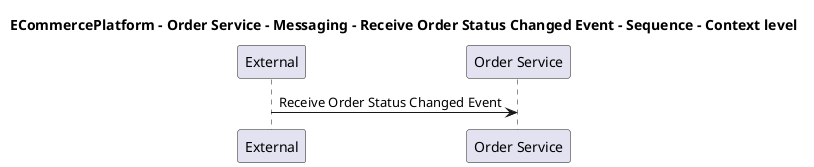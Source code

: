@startuml

title ECommercePlatform - Order Service - Messaging - Receive Order Status Changed Event - Sequence - Context level

participant "External" as C4InterFlow.SoftwareSystems.ExternalSystem
participant "Order Service" as ECommercePlatform.SoftwareSystems.OrderService

C4InterFlow.SoftwareSystems.ExternalSystem -> ECommercePlatform.SoftwareSystems.OrderService : Receive Order Status Changed Event


@enduml
